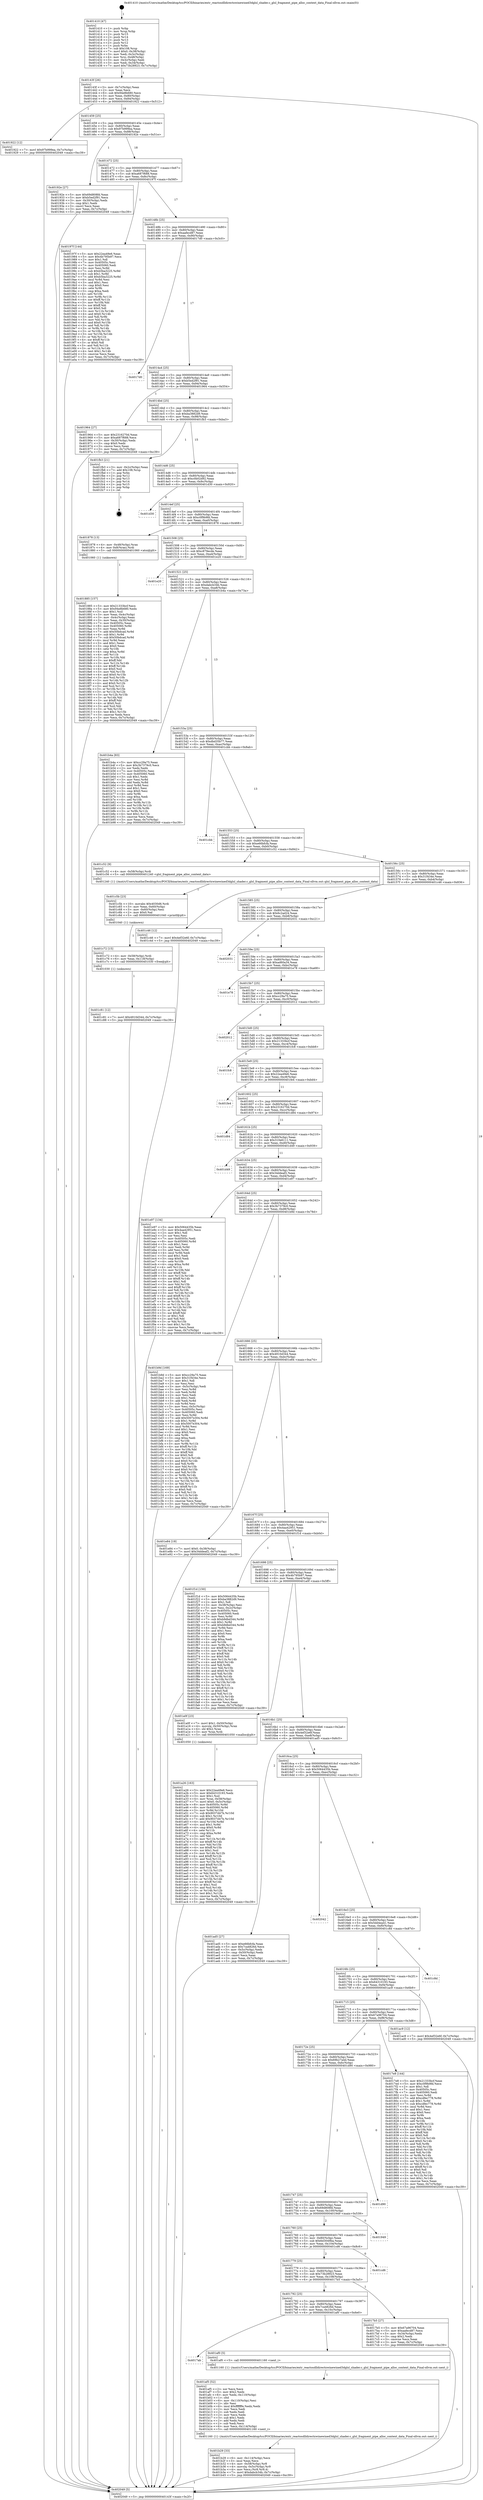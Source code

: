 digraph "0x401410" {
  label = "0x401410 (/mnt/c/Users/mathe/Desktop/tcc/POCII/binaries/extr_reactosdlldirectxwinewined3dglsl_shader.c_glsl_fragment_pipe_alloc_context_data_Final-ollvm.out::main(0))"
  labelloc = "t"
  node[shape=record]

  Entry [label="",width=0.3,height=0.3,shape=circle,fillcolor=black,style=filled]
  "0x40143f" [label="{
     0x40143f [26]\l
     | [instrs]\l
     &nbsp;&nbsp;0x40143f \<+3\>: mov -0x7c(%rbp),%eax\l
     &nbsp;&nbsp;0x401442 \<+2\>: mov %eax,%ecx\l
     &nbsp;&nbsp;0x401444 \<+6\>: sub $0x94e8b680,%ecx\l
     &nbsp;&nbsp;0x40144a \<+3\>: mov %eax,-0x80(%rbp)\l
     &nbsp;&nbsp;0x40144d \<+6\>: mov %ecx,-0x84(%rbp)\l
     &nbsp;&nbsp;0x401453 \<+6\>: je 0000000000401922 \<main+0x512\>\l
  }"]
  "0x401922" [label="{
     0x401922 [12]\l
     | [instrs]\l
     &nbsp;&nbsp;0x401922 \<+7\>: movl $0x97b999ea,-0x7c(%rbp)\l
     &nbsp;&nbsp;0x401929 \<+5\>: jmp 0000000000402049 \<main+0xc39\>\l
  }"]
  "0x401459" [label="{
     0x401459 [25]\l
     | [instrs]\l
     &nbsp;&nbsp;0x401459 \<+5\>: jmp 000000000040145e \<main+0x4e\>\l
     &nbsp;&nbsp;0x40145e \<+3\>: mov -0x80(%rbp),%eax\l
     &nbsp;&nbsp;0x401461 \<+5\>: sub $0x97b999ea,%eax\l
     &nbsp;&nbsp;0x401466 \<+6\>: mov %eax,-0x88(%rbp)\l
     &nbsp;&nbsp;0x40146c \<+6\>: je 000000000040192e \<main+0x51e\>\l
  }"]
  Exit [label="",width=0.3,height=0.3,shape=circle,fillcolor=black,style=filled,peripheries=2]
  "0x40192e" [label="{
     0x40192e [27]\l
     | [instrs]\l
     &nbsp;&nbsp;0x40192e \<+5\>: mov $0x69d808fd,%eax\l
     &nbsp;&nbsp;0x401933 \<+5\>: mov $0xb5ed2f91,%ecx\l
     &nbsp;&nbsp;0x401938 \<+3\>: mov -0x30(%rbp),%edx\l
     &nbsp;&nbsp;0x40193b \<+3\>: cmp $0x1,%edx\l
     &nbsp;&nbsp;0x40193e \<+3\>: cmovl %ecx,%eax\l
     &nbsp;&nbsp;0x401941 \<+3\>: mov %eax,-0x7c(%rbp)\l
     &nbsp;&nbsp;0x401944 \<+5\>: jmp 0000000000402049 \<main+0xc39\>\l
  }"]
  "0x401472" [label="{
     0x401472 [25]\l
     | [instrs]\l
     &nbsp;&nbsp;0x401472 \<+5\>: jmp 0000000000401477 \<main+0x67\>\l
     &nbsp;&nbsp;0x401477 \<+3\>: mov -0x80(%rbp),%eax\l
     &nbsp;&nbsp;0x40147a \<+5\>: sub $0xa687f688,%eax\l
     &nbsp;&nbsp;0x40147f \<+6\>: mov %eax,-0x8c(%rbp)\l
     &nbsp;&nbsp;0x401485 \<+6\>: je 000000000040197f \<main+0x56f\>\l
  }"]
  "0x401c81" [label="{
     0x401c81 [12]\l
     | [instrs]\l
     &nbsp;&nbsp;0x401c81 \<+7\>: movl $0x4910d344,-0x7c(%rbp)\l
     &nbsp;&nbsp;0x401c88 \<+5\>: jmp 0000000000402049 \<main+0xc39\>\l
  }"]
  "0x40197f" [label="{
     0x40197f [144]\l
     | [instrs]\l
     &nbsp;&nbsp;0x40197f \<+5\>: mov $0x22ea49e6,%eax\l
     &nbsp;&nbsp;0x401984 \<+5\>: mov $0x4b795b97,%ecx\l
     &nbsp;&nbsp;0x401989 \<+2\>: mov $0x1,%dl\l
     &nbsp;&nbsp;0x40198b \<+7\>: mov 0x40505c,%esi\l
     &nbsp;&nbsp;0x401992 \<+7\>: mov 0x405060,%edi\l
     &nbsp;&nbsp;0x401999 \<+3\>: mov %esi,%r8d\l
     &nbsp;&nbsp;0x40199c \<+7\>: sub $0xb5ba3225,%r8d\l
     &nbsp;&nbsp;0x4019a3 \<+4\>: sub $0x1,%r8d\l
     &nbsp;&nbsp;0x4019a7 \<+7\>: add $0xb5ba3225,%r8d\l
     &nbsp;&nbsp;0x4019ae \<+4\>: imul %r8d,%esi\l
     &nbsp;&nbsp;0x4019b2 \<+3\>: and $0x1,%esi\l
     &nbsp;&nbsp;0x4019b5 \<+3\>: cmp $0x0,%esi\l
     &nbsp;&nbsp;0x4019b8 \<+4\>: sete %r9b\l
     &nbsp;&nbsp;0x4019bc \<+3\>: cmp $0xa,%edi\l
     &nbsp;&nbsp;0x4019bf \<+4\>: setl %r10b\l
     &nbsp;&nbsp;0x4019c3 \<+3\>: mov %r9b,%r11b\l
     &nbsp;&nbsp;0x4019c6 \<+4\>: xor $0xff,%r11b\l
     &nbsp;&nbsp;0x4019ca \<+3\>: mov %r10b,%bl\l
     &nbsp;&nbsp;0x4019cd \<+3\>: xor $0xff,%bl\l
     &nbsp;&nbsp;0x4019d0 \<+3\>: xor $0x0,%dl\l
     &nbsp;&nbsp;0x4019d3 \<+3\>: mov %r11b,%r14b\l
     &nbsp;&nbsp;0x4019d6 \<+4\>: and $0x0,%r14b\l
     &nbsp;&nbsp;0x4019da \<+3\>: and %dl,%r9b\l
     &nbsp;&nbsp;0x4019dd \<+3\>: mov %bl,%r15b\l
     &nbsp;&nbsp;0x4019e0 \<+4\>: and $0x0,%r15b\l
     &nbsp;&nbsp;0x4019e4 \<+3\>: and %dl,%r10b\l
     &nbsp;&nbsp;0x4019e7 \<+3\>: or %r9b,%r14b\l
     &nbsp;&nbsp;0x4019ea \<+3\>: or %r10b,%r15b\l
     &nbsp;&nbsp;0x4019ed \<+3\>: xor %r15b,%r14b\l
     &nbsp;&nbsp;0x4019f0 \<+3\>: or %bl,%r11b\l
     &nbsp;&nbsp;0x4019f3 \<+4\>: xor $0xff,%r11b\l
     &nbsp;&nbsp;0x4019f7 \<+3\>: or $0x0,%dl\l
     &nbsp;&nbsp;0x4019fa \<+3\>: and %dl,%r11b\l
     &nbsp;&nbsp;0x4019fd \<+3\>: or %r11b,%r14b\l
     &nbsp;&nbsp;0x401a00 \<+4\>: test $0x1,%r14b\l
     &nbsp;&nbsp;0x401a04 \<+3\>: cmovne %ecx,%eax\l
     &nbsp;&nbsp;0x401a07 \<+3\>: mov %eax,-0x7c(%rbp)\l
     &nbsp;&nbsp;0x401a0a \<+5\>: jmp 0000000000402049 \<main+0xc39\>\l
  }"]
  "0x40148b" [label="{
     0x40148b [25]\l
     | [instrs]\l
     &nbsp;&nbsp;0x40148b \<+5\>: jmp 0000000000401490 \<main+0x80\>\l
     &nbsp;&nbsp;0x401490 \<+3\>: mov -0x80(%rbp),%eax\l
     &nbsp;&nbsp;0x401493 \<+5\>: sub $0xaafecd87,%eax\l
     &nbsp;&nbsp;0x401498 \<+6\>: mov %eax,-0x90(%rbp)\l
     &nbsp;&nbsp;0x40149e \<+6\>: je 00000000004017d0 \<main+0x3c0\>\l
  }"]
  "0x401c72" [label="{
     0x401c72 [15]\l
     | [instrs]\l
     &nbsp;&nbsp;0x401c72 \<+4\>: mov -0x58(%rbp),%rdi\l
     &nbsp;&nbsp;0x401c76 \<+6\>: mov %eax,-0x118(%rbp)\l
     &nbsp;&nbsp;0x401c7c \<+5\>: call 0000000000401030 \<free@plt\>\l
     | [calls]\l
     &nbsp;&nbsp;0x401030 \{1\} (unknown)\l
  }"]
  "0x4017d0" [label="{
     0x4017d0\l
  }", style=dashed]
  "0x4014a4" [label="{
     0x4014a4 [25]\l
     | [instrs]\l
     &nbsp;&nbsp;0x4014a4 \<+5\>: jmp 00000000004014a9 \<main+0x99\>\l
     &nbsp;&nbsp;0x4014a9 \<+3\>: mov -0x80(%rbp),%eax\l
     &nbsp;&nbsp;0x4014ac \<+5\>: sub $0xb5ed2f91,%eax\l
     &nbsp;&nbsp;0x4014b1 \<+6\>: mov %eax,-0x94(%rbp)\l
     &nbsp;&nbsp;0x4014b7 \<+6\>: je 0000000000401964 \<main+0x554\>\l
  }"]
  "0x401c5b" [label="{
     0x401c5b [23]\l
     | [instrs]\l
     &nbsp;&nbsp;0x401c5b \<+10\>: movabs $0x4030d6,%rdi\l
     &nbsp;&nbsp;0x401c65 \<+3\>: mov %eax,-0x60(%rbp)\l
     &nbsp;&nbsp;0x401c68 \<+3\>: mov -0x60(%rbp),%esi\l
     &nbsp;&nbsp;0x401c6b \<+2\>: mov $0x0,%al\l
     &nbsp;&nbsp;0x401c6d \<+5\>: call 0000000000401040 \<printf@plt\>\l
     | [calls]\l
     &nbsp;&nbsp;0x401040 \{1\} (unknown)\l
  }"]
  "0x401964" [label="{
     0x401964 [27]\l
     | [instrs]\l
     &nbsp;&nbsp;0x401964 \<+5\>: mov $0x2316270d,%eax\l
     &nbsp;&nbsp;0x401969 \<+5\>: mov $0xa687f688,%ecx\l
     &nbsp;&nbsp;0x40196e \<+3\>: mov -0x30(%rbp),%edx\l
     &nbsp;&nbsp;0x401971 \<+3\>: cmp $0x0,%edx\l
     &nbsp;&nbsp;0x401974 \<+3\>: cmove %ecx,%eax\l
     &nbsp;&nbsp;0x401977 \<+3\>: mov %eax,-0x7c(%rbp)\l
     &nbsp;&nbsp;0x40197a \<+5\>: jmp 0000000000402049 \<main+0xc39\>\l
  }"]
  "0x4014bd" [label="{
     0x4014bd [25]\l
     | [instrs]\l
     &nbsp;&nbsp;0x4014bd \<+5\>: jmp 00000000004014c2 \<main+0xb2\>\l
     &nbsp;&nbsp;0x4014c2 \<+3\>: mov -0x80(%rbp),%eax\l
     &nbsp;&nbsp;0x4014c5 \<+5\>: sub $0xba3882d9,%eax\l
     &nbsp;&nbsp;0x4014ca \<+6\>: mov %eax,-0x98(%rbp)\l
     &nbsp;&nbsp;0x4014d0 \<+6\>: je 0000000000401fb3 \<main+0xba3\>\l
  }"]
  "0x401b29" [label="{
     0x401b29 [33]\l
     | [instrs]\l
     &nbsp;&nbsp;0x401b29 \<+6\>: mov -0x114(%rbp),%ecx\l
     &nbsp;&nbsp;0x401b2f \<+3\>: imul %eax,%ecx\l
     &nbsp;&nbsp;0x401b32 \<+4\>: mov -0x58(%rbp),%r8\l
     &nbsp;&nbsp;0x401b36 \<+4\>: movslq -0x5c(%rbp),%r9\l
     &nbsp;&nbsp;0x401b3a \<+4\>: mov %ecx,(%r8,%r9,4)\l
     &nbsp;&nbsp;0x401b3e \<+7\>: movl $0xdabcb34b,-0x7c(%rbp)\l
     &nbsp;&nbsp;0x401b45 \<+5\>: jmp 0000000000402049 \<main+0xc39\>\l
  }"]
  "0x401fb3" [label="{
     0x401fb3 [21]\l
     | [instrs]\l
     &nbsp;&nbsp;0x401fb3 \<+3\>: mov -0x2c(%rbp),%eax\l
     &nbsp;&nbsp;0x401fb6 \<+7\>: add $0x108,%rsp\l
     &nbsp;&nbsp;0x401fbd \<+1\>: pop %rbx\l
     &nbsp;&nbsp;0x401fbe \<+2\>: pop %r12\l
     &nbsp;&nbsp;0x401fc0 \<+2\>: pop %r13\l
     &nbsp;&nbsp;0x401fc2 \<+2\>: pop %r14\l
     &nbsp;&nbsp;0x401fc4 \<+2\>: pop %r15\l
     &nbsp;&nbsp;0x401fc6 \<+1\>: pop %rbp\l
     &nbsp;&nbsp;0x401fc7 \<+1\>: ret\l
  }"]
  "0x4014d6" [label="{
     0x4014d6 [25]\l
     | [instrs]\l
     &nbsp;&nbsp;0x4014d6 \<+5\>: jmp 00000000004014db \<main+0xcb\>\l
     &nbsp;&nbsp;0x4014db \<+3\>: mov -0x80(%rbp),%eax\l
     &nbsp;&nbsp;0x4014de \<+5\>: sub $0xc0b02d92,%eax\l
     &nbsp;&nbsp;0x4014e3 \<+6\>: mov %eax,-0x9c(%rbp)\l
     &nbsp;&nbsp;0x4014e9 \<+6\>: je 0000000000401d30 \<main+0x920\>\l
  }"]
  "0x401af5" [label="{
     0x401af5 [52]\l
     | [instrs]\l
     &nbsp;&nbsp;0x401af5 \<+2\>: xor %ecx,%ecx\l
     &nbsp;&nbsp;0x401af7 \<+5\>: mov $0x2,%edx\l
     &nbsp;&nbsp;0x401afc \<+6\>: mov %edx,-0x110(%rbp)\l
     &nbsp;&nbsp;0x401b02 \<+1\>: cltd\l
     &nbsp;&nbsp;0x401b03 \<+6\>: mov -0x110(%rbp),%esi\l
     &nbsp;&nbsp;0x401b09 \<+2\>: idiv %esi\l
     &nbsp;&nbsp;0x401b0b \<+6\>: imul $0xfffffffe,%edx,%edx\l
     &nbsp;&nbsp;0x401b11 \<+2\>: mov %ecx,%edi\l
     &nbsp;&nbsp;0x401b13 \<+2\>: sub %edx,%edi\l
     &nbsp;&nbsp;0x401b15 \<+2\>: mov %ecx,%edx\l
     &nbsp;&nbsp;0x401b17 \<+3\>: sub $0x1,%edx\l
     &nbsp;&nbsp;0x401b1a \<+2\>: add %edx,%edi\l
     &nbsp;&nbsp;0x401b1c \<+2\>: sub %edi,%ecx\l
     &nbsp;&nbsp;0x401b1e \<+6\>: mov %ecx,-0x114(%rbp)\l
     &nbsp;&nbsp;0x401b24 \<+5\>: call 0000000000401160 \<next_i\>\l
     | [calls]\l
     &nbsp;&nbsp;0x401160 \{1\} (/mnt/c/Users/mathe/Desktop/tcc/POCII/binaries/extr_reactosdlldirectxwinewined3dglsl_shader.c_glsl_fragment_pipe_alloc_context_data_Final-ollvm.out::next_i)\l
  }"]
  "0x401d30" [label="{
     0x401d30\l
  }", style=dashed]
  "0x4014ef" [label="{
     0x4014ef [25]\l
     | [instrs]\l
     &nbsp;&nbsp;0x4014ef \<+5\>: jmp 00000000004014f4 \<main+0xe4\>\l
     &nbsp;&nbsp;0x4014f4 \<+3\>: mov -0x80(%rbp),%eax\l
     &nbsp;&nbsp;0x4014f7 \<+5\>: sub $0xc0f9b9fd,%eax\l
     &nbsp;&nbsp;0x4014fc \<+6\>: mov %eax,-0xa0(%rbp)\l
     &nbsp;&nbsp;0x401502 \<+6\>: je 0000000000401878 \<main+0x468\>\l
  }"]
  "0x4017ab" [label="{
     0x4017ab\l
  }", style=dashed]
  "0x401878" [label="{
     0x401878 [13]\l
     | [instrs]\l
     &nbsp;&nbsp;0x401878 \<+4\>: mov -0x48(%rbp),%rax\l
     &nbsp;&nbsp;0x40187c \<+4\>: mov 0x8(%rax),%rdi\l
     &nbsp;&nbsp;0x401880 \<+5\>: call 0000000000401060 \<atoi@plt\>\l
     | [calls]\l
     &nbsp;&nbsp;0x401060 \{1\} (unknown)\l
  }"]
  "0x401508" [label="{
     0x401508 [25]\l
     | [instrs]\l
     &nbsp;&nbsp;0x401508 \<+5\>: jmp 000000000040150d \<main+0xfd\>\l
     &nbsp;&nbsp;0x40150d \<+3\>: mov -0x80(%rbp),%eax\l
     &nbsp;&nbsp;0x401510 \<+5\>: sub $0xc879ecde,%eax\l
     &nbsp;&nbsp;0x401515 \<+6\>: mov %eax,-0xa4(%rbp)\l
     &nbsp;&nbsp;0x40151b \<+6\>: je 0000000000401e20 \<main+0xa10\>\l
  }"]
  "0x401af0" [label="{
     0x401af0 [5]\l
     | [instrs]\l
     &nbsp;&nbsp;0x401af0 \<+5\>: call 0000000000401160 \<next_i\>\l
     | [calls]\l
     &nbsp;&nbsp;0x401160 \{1\} (/mnt/c/Users/mathe/Desktop/tcc/POCII/binaries/extr_reactosdlldirectxwinewined3dglsl_shader.c_glsl_fragment_pipe_alloc_context_data_Final-ollvm.out::next_i)\l
  }"]
  "0x401e20" [label="{
     0x401e20\l
  }", style=dashed]
  "0x401521" [label="{
     0x401521 [25]\l
     | [instrs]\l
     &nbsp;&nbsp;0x401521 \<+5\>: jmp 0000000000401526 \<main+0x116\>\l
     &nbsp;&nbsp;0x401526 \<+3\>: mov -0x80(%rbp),%eax\l
     &nbsp;&nbsp;0x401529 \<+5\>: sub $0xdabcb34b,%eax\l
     &nbsp;&nbsp;0x40152e \<+6\>: mov %eax,-0xa8(%rbp)\l
     &nbsp;&nbsp;0x401534 \<+6\>: je 0000000000401b4a \<main+0x73a\>\l
  }"]
  "0x401a26" [label="{
     0x401a26 [163]\l
     | [instrs]\l
     &nbsp;&nbsp;0x401a26 \<+5\>: mov $0x22ea49e6,%ecx\l
     &nbsp;&nbsp;0x401a2b \<+5\>: mov $0x64310193,%edx\l
     &nbsp;&nbsp;0x401a30 \<+3\>: mov $0x1,%sil\l
     &nbsp;&nbsp;0x401a33 \<+4\>: mov %rax,-0x58(%rbp)\l
     &nbsp;&nbsp;0x401a37 \<+7\>: movl $0x0,-0x5c(%rbp)\l
     &nbsp;&nbsp;0x401a3e \<+8\>: mov 0x40505c,%r8d\l
     &nbsp;&nbsp;0x401a46 \<+8\>: mov 0x405060,%r9d\l
     &nbsp;&nbsp;0x401a4e \<+3\>: mov %r8d,%r10d\l
     &nbsp;&nbsp;0x401a51 \<+7\>: sub $0x9037d47b,%r10d\l
     &nbsp;&nbsp;0x401a58 \<+4\>: sub $0x1,%r10d\l
     &nbsp;&nbsp;0x401a5c \<+7\>: add $0x9037d47b,%r10d\l
     &nbsp;&nbsp;0x401a63 \<+4\>: imul %r10d,%r8d\l
     &nbsp;&nbsp;0x401a67 \<+4\>: and $0x1,%r8d\l
     &nbsp;&nbsp;0x401a6b \<+4\>: cmp $0x0,%r8d\l
     &nbsp;&nbsp;0x401a6f \<+4\>: sete %r11b\l
     &nbsp;&nbsp;0x401a73 \<+4\>: cmp $0xa,%r9d\l
     &nbsp;&nbsp;0x401a77 \<+3\>: setl %bl\l
     &nbsp;&nbsp;0x401a7a \<+3\>: mov %r11b,%r14b\l
     &nbsp;&nbsp;0x401a7d \<+4\>: xor $0xff,%r14b\l
     &nbsp;&nbsp;0x401a81 \<+3\>: mov %bl,%r15b\l
     &nbsp;&nbsp;0x401a84 \<+4\>: xor $0xff,%r15b\l
     &nbsp;&nbsp;0x401a88 \<+4\>: xor $0x1,%sil\l
     &nbsp;&nbsp;0x401a8c \<+3\>: mov %r14b,%r12b\l
     &nbsp;&nbsp;0x401a8f \<+4\>: and $0xff,%r12b\l
     &nbsp;&nbsp;0x401a93 \<+3\>: and %sil,%r11b\l
     &nbsp;&nbsp;0x401a96 \<+3\>: mov %r15b,%r13b\l
     &nbsp;&nbsp;0x401a99 \<+4\>: and $0xff,%r13b\l
     &nbsp;&nbsp;0x401a9d \<+3\>: and %sil,%bl\l
     &nbsp;&nbsp;0x401aa0 \<+3\>: or %r11b,%r12b\l
     &nbsp;&nbsp;0x401aa3 \<+3\>: or %bl,%r13b\l
     &nbsp;&nbsp;0x401aa6 \<+3\>: xor %r13b,%r12b\l
     &nbsp;&nbsp;0x401aa9 \<+3\>: or %r15b,%r14b\l
     &nbsp;&nbsp;0x401aac \<+4\>: xor $0xff,%r14b\l
     &nbsp;&nbsp;0x401ab0 \<+4\>: or $0x1,%sil\l
     &nbsp;&nbsp;0x401ab4 \<+3\>: and %sil,%r14b\l
     &nbsp;&nbsp;0x401ab7 \<+3\>: or %r14b,%r12b\l
     &nbsp;&nbsp;0x401aba \<+4\>: test $0x1,%r12b\l
     &nbsp;&nbsp;0x401abe \<+3\>: cmovne %edx,%ecx\l
     &nbsp;&nbsp;0x401ac1 \<+3\>: mov %ecx,-0x7c(%rbp)\l
     &nbsp;&nbsp;0x401ac4 \<+5\>: jmp 0000000000402049 \<main+0xc39\>\l
  }"]
  "0x401b4a" [label="{
     0x401b4a [83]\l
     | [instrs]\l
     &nbsp;&nbsp;0x401b4a \<+5\>: mov $0xcc29a75,%eax\l
     &nbsp;&nbsp;0x401b4f \<+5\>: mov $0x3b7379c0,%ecx\l
     &nbsp;&nbsp;0x401b54 \<+2\>: xor %edx,%edx\l
     &nbsp;&nbsp;0x401b56 \<+7\>: mov 0x40505c,%esi\l
     &nbsp;&nbsp;0x401b5d \<+7\>: mov 0x405060,%edi\l
     &nbsp;&nbsp;0x401b64 \<+3\>: sub $0x1,%edx\l
     &nbsp;&nbsp;0x401b67 \<+3\>: mov %esi,%r8d\l
     &nbsp;&nbsp;0x401b6a \<+3\>: add %edx,%r8d\l
     &nbsp;&nbsp;0x401b6d \<+4\>: imul %r8d,%esi\l
     &nbsp;&nbsp;0x401b71 \<+3\>: and $0x1,%esi\l
     &nbsp;&nbsp;0x401b74 \<+3\>: cmp $0x0,%esi\l
     &nbsp;&nbsp;0x401b77 \<+4\>: sete %r9b\l
     &nbsp;&nbsp;0x401b7b \<+3\>: cmp $0xa,%edi\l
     &nbsp;&nbsp;0x401b7e \<+4\>: setl %r10b\l
     &nbsp;&nbsp;0x401b82 \<+3\>: mov %r9b,%r11b\l
     &nbsp;&nbsp;0x401b85 \<+3\>: and %r10b,%r11b\l
     &nbsp;&nbsp;0x401b88 \<+3\>: xor %r10b,%r9b\l
     &nbsp;&nbsp;0x401b8b \<+3\>: or %r9b,%r11b\l
     &nbsp;&nbsp;0x401b8e \<+4\>: test $0x1,%r11b\l
     &nbsp;&nbsp;0x401b92 \<+3\>: cmovne %ecx,%eax\l
     &nbsp;&nbsp;0x401b95 \<+3\>: mov %eax,-0x7c(%rbp)\l
     &nbsp;&nbsp;0x401b98 \<+5\>: jmp 0000000000402049 \<main+0xc39\>\l
  }"]
  "0x40153a" [label="{
     0x40153a [25]\l
     | [instrs]\l
     &nbsp;&nbsp;0x40153a \<+5\>: jmp 000000000040153f \<main+0x12f\>\l
     &nbsp;&nbsp;0x40153f \<+3\>: mov -0x80(%rbp),%eax\l
     &nbsp;&nbsp;0x401542 \<+5\>: sub $0xdbd35b77,%eax\l
     &nbsp;&nbsp;0x401547 \<+6\>: mov %eax,-0xac(%rbp)\l
     &nbsp;&nbsp;0x40154d \<+6\>: je 0000000000401cbb \<main+0x8ab\>\l
  }"]
  "0x401885" [label="{
     0x401885 [157]\l
     | [instrs]\l
     &nbsp;&nbsp;0x401885 \<+5\>: mov $0x21333bcf,%ecx\l
     &nbsp;&nbsp;0x40188a \<+5\>: mov $0x94e8b680,%edx\l
     &nbsp;&nbsp;0x40188f \<+3\>: mov $0x1,%sil\l
     &nbsp;&nbsp;0x401892 \<+3\>: mov %eax,-0x4c(%rbp)\l
     &nbsp;&nbsp;0x401895 \<+3\>: mov -0x4c(%rbp),%eax\l
     &nbsp;&nbsp;0x401898 \<+3\>: mov %eax,-0x30(%rbp)\l
     &nbsp;&nbsp;0x40189b \<+7\>: mov 0x40505c,%eax\l
     &nbsp;&nbsp;0x4018a2 \<+8\>: mov 0x405060,%r8d\l
     &nbsp;&nbsp;0x4018aa \<+3\>: mov %eax,%r9d\l
     &nbsp;&nbsp;0x4018ad \<+7\>: add $0x50bdcad,%r9d\l
     &nbsp;&nbsp;0x4018b4 \<+4\>: sub $0x1,%r9d\l
     &nbsp;&nbsp;0x4018b8 \<+7\>: sub $0x50bdcad,%r9d\l
     &nbsp;&nbsp;0x4018bf \<+4\>: imul %r9d,%eax\l
     &nbsp;&nbsp;0x4018c3 \<+3\>: and $0x1,%eax\l
     &nbsp;&nbsp;0x4018c6 \<+3\>: cmp $0x0,%eax\l
     &nbsp;&nbsp;0x4018c9 \<+4\>: sete %r10b\l
     &nbsp;&nbsp;0x4018cd \<+4\>: cmp $0xa,%r8d\l
     &nbsp;&nbsp;0x4018d1 \<+4\>: setl %r11b\l
     &nbsp;&nbsp;0x4018d5 \<+3\>: mov %r10b,%bl\l
     &nbsp;&nbsp;0x4018d8 \<+3\>: xor $0xff,%bl\l
     &nbsp;&nbsp;0x4018db \<+3\>: mov %r11b,%r14b\l
     &nbsp;&nbsp;0x4018de \<+4\>: xor $0xff,%r14b\l
     &nbsp;&nbsp;0x4018e2 \<+4\>: xor $0x0,%sil\l
     &nbsp;&nbsp;0x4018e6 \<+3\>: mov %bl,%r15b\l
     &nbsp;&nbsp;0x4018e9 \<+4\>: and $0x0,%r15b\l
     &nbsp;&nbsp;0x4018ed \<+3\>: and %sil,%r10b\l
     &nbsp;&nbsp;0x4018f0 \<+3\>: mov %r14b,%r12b\l
     &nbsp;&nbsp;0x4018f3 \<+4\>: and $0x0,%r12b\l
     &nbsp;&nbsp;0x4018f7 \<+3\>: and %sil,%r11b\l
     &nbsp;&nbsp;0x4018fa \<+3\>: or %r10b,%r15b\l
     &nbsp;&nbsp;0x4018fd \<+3\>: or %r11b,%r12b\l
     &nbsp;&nbsp;0x401900 \<+3\>: xor %r12b,%r15b\l
     &nbsp;&nbsp;0x401903 \<+3\>: or %r14b,%bl\l
     &nbsp;&nbsp;0x401906 \<+3\>: xor $0xff,%bl\l
     &nbsp;&nbsp;0x401909 \<+4\>: or $0x0,%sil\l
     &nbsp;&nbsp;0x40190d \<+3\>: and %sil,%bl\l
     &nbsp;&nbsp;0x401910 \<+3\>: or %bl,%r15b\l
     &nbsp;&nbsp;0x401913 \<+4\>: test $0x1,%r15b\l
     &nbsp;&nbsp;0x401917 \<+3\>: cmovne %edx,%ecx\l
     &nbsp;&nbsp;0x40191a \<+3\>: mov %ecx,-0x7c(%rbp)\l
     &nbsp;&nbsp;0x40191d \<+5\>: jmp 0000000000402049 \<main+0xc39\>\l
  }"]
  "0x401cbb" [label="{
     0x401cbb\l
  }", style=dashed]
  "0x401553" [label="{
     0x401553 [25]\l
     | [instrs]\l
     &nbsp;&nbsp;0x401553 \<+5\>: jmp 0000000000401558 \<main+0x148\>\l
     &nbsp;&nbsp;0x401558 \<+3\>: mov -0x80(%rbp),%eax\l
     &nbsp;&nbsp;0x40155b \<+5\>: sub $0xe66bfcfa,%eax\l
     &nbsp;&nbsp;0x401560 \<+6\>: mov %eax,-0xb0(%rbp)\l
     &nbsp;&nbsp;0x401566 \<+6\>: je 0000000000401c52 \<main+0x842\>\l
  }"]
  "0x401410" [label="{
     0x401410 [47]\l
     | [instrs]\l
     &nbsp;&nbsp;0x401410 \<+1\>: push %rbp\l
     &nbsp;&nbsp;0x401411 \<+3\>: mov %rsp,%rbp\l
     &nbsp;&nbsp;0x401414 \<+2\>: push %r15\l
     &nbsp;&nbsp;0x401416 \<+2\>: push %r14\l
     &nbsp;&nbsp;0x401418 \<+2\>: push %r13\l
     &nbsp;&nbsp;0x40141a \<+2\>: push %r12\l
     &nbsp;&nbsp;0x40141c \<+1\>: push %rbx\l
     &nbsp;&nbsp;0x40141d \<+7\>: sub $0x108,%rsp\l
     &nbsp;&nbsp;0x401424 \<+7\>: movl $0x0,-0x38(%rbp)\l
     &nbsp;&nbsp;0x40142b \<+3\>: mov %edi,-0x3c(%rbp)\l
     &nbsp;&nbsp;0x40142e \<+4\>: mov %rsi,-0x48(%rbp)\l
     &nbsp;&nbsp;0x401432 \<+3\>: mov -0x3c(%rbp),%edi\l
     &nbsp;&nbsp;0x401435 \<+3\>: mov %edi,-0x34(%rbp)\l
     &nbsp;&nbsp;0x401438 \<+7\>: movl $0x73b28923,-0x7c(%rbp)\l
  }"]
  "0x401c52" [label="{
     0x401c52 [9]\l
     | [instrs]\l
     &nbsp;&nbsp;0x401c52 \<+4\>: mov -0x58(%rbp),%rdi\l
     &nbsp;&nbsp;0x401c56 \<+5\>: call 0000000000401240 \<glsl_fragment_pipe_alloc_context_data\>\l
     | [calls]\l
     &nbsp;&nbsp;0x401240 \{1\} (/mnt/c/Users/mathe/Desktop/tcc/POCII/binaries/extr_reactosdlldirectxwinewined3dglsl_shader.c_glsl_fragment_pipe_alloc_context_data_Final-ollvm.out::glsl_fragment_pipe_alloc_context_data)\l
  }"]
  "0x40156c" [label="{
     0x40156c [25]\l
     | [instrs]\l
     &nbsp;&nbsp;0x40156c \<+5\>: jmp 0000000000401571 \<main+0x161\>\l
     &nbsp;&nbsp;0x401571 \<+3\>: mov -0x80(%rbp),%eax\l
     &nbsp;&nbsp;0x401574 \<+5\>: sub $0x31f434e,%eax\l
     &nbsp;&nbsp;0x401579 \<+6\>: mov %eax,-0xb4(%rbp)\l
     &nbsp;&nbsp;0x40157f \<+6\>: je 0000000000401c46 \<main+0x836\>\l
  }"]
  "0x402049" [label="{
     0x402049 [5]\l
     | [instrs]\l
     &nbsp;&nbsp;0x402049 \<+5\>: jmp 000000000040143f \<main+0x2f\>\l
  }"]
  "0x401c46" [label="{
     0x401c46 [12]\l
     | [instrs]\l
     &nbsp;&nbsp;0x401c46 \<+7\>: movl $0x4ef32e6f,-0x7c(%rbp)\l
     &nbsp;&nbsp;0x401c4d \<+5\>: jmp 0000000000402049 \<main+0xc39\>\l
  }"]
  "0x401585" [label="{
     0x401585 [25]\l
     | [instrs]\l
     &nbsp;&nbsp;0x401585 \<+5\>: jmp 000000000040158a \<main+0x17a\>\l
     &nbsp;&nbsp;0x40158a \<+3\>: mov -0x80(%rbp),%eax\l
     &nbsp;&nbsp;0x40158d \<+5\>: sub $0x6c2ad24,%eax\l
     &nbsp;&nbsp;0x401592 \<+6\>: mov %eax,-0xb8(%rbp)\l
     &nbsp;&nbsp;0x401598 \<+6\>: je 0000000000402031 \<main+0xc21\>\l
  }"]
  "0x401792" [label="{
     0x401792 [25]\l
     | [instrs]\l
     &nbsp;&nbsp;0x401792 \<+5\>: jmp 0000000000401797 \<main+0x387\>\l
     &nbsp;&nbsp;0x401797 \<+3\>: mov -0x80(%rbp),%eax\l
     &nbsp;&nbsp;0x40179a \<+5\>: sub $0x7ca4826d,%eax\l
     &nbsp;&nbsp;0x40179f \<+6\>: mov %eax,-0x10c(%rbp)\l
     &nbsp;&nbsp;0x4017a5 \<+6\>: je 0000000000401af0 \<main+0x6e0\>\l
  }"]
  "0x402031" [label="{
     0x402031\l
  }", style=dashed]
  "0x40159e" [label="{
     0x40159e [25]\l
     | [instrs]\l
     &nbsp;&nbsp;0x40159e \<+5\>: jmp 00000000004015a3 \<main+0x193\>\l
     &nbsp;&nbsp;0x4015a3 \<+3\>: mov -0x80(%rbp),%eax\l
     &nbsp;&nbsp;0x4015a6 \<+5\>: sub $0xad60a34,%eax\l
     &nbsp;&nbsp;0x4015ab \<+6\>: mov %eax,-0xbc(%rbp)\l
     &nbsp;&nbsp;0x4015b1 \<+6\>: je 0000000000401e78 \<main+0xa68\>\l
  }"]
  "0x4017b5" [label="{
     0x4017b5 [27]\l
     | [instrs]\l
     &nbsp;&nbsp;0x4017b5 \<+5\>: mov $0x67a96704,%eax\l
     &nbsp;&nbsp;0x4017ba \<+5\>: mov $0xaafecd87,%ecx\l
     &nbsp;&nbsp;0x4017bf \<+3\>: mov -0x34(%rbp),%edx\l
     &nbsp;&nbsp;0x4017c2 \<+3\>: cmp $0x2,%edx\l
     &nbsp;&nbsp;0x4017c5 \<+3\>: cmovne %ecx,%eax\l
     &nbsp;&nbsp;0x4017c8 \<+3\>: mov %eax,-0x7c(%rbp)\l
     &nbsp;&nbsp;0x4017cb \<+5\>: jmp 0000000000402049 \<main+0xc39\>\l
  }"]
  "0x401e78" [label="{
     0x401e78\l
  }", style=dashed]
  "0x4015b7" [label="{
     0x4015b7 [25]\l
     | [instrs]\l
     &nbsp;&nbsp;0x4015b7 \<+5\>: jmp 00000000004015bc \<main+0x1ac\>\l
     &nbsp;&nbsp;0x4015bc \<+3\>: mov -0x80(%rbp),%eax\l
     &nbsp;&nbsp;0x4015bf \<+5\>: sub $0xcc29a75,%eax\l
     &nbsp;&nbsp;0x4015c4 \<+6\>: mov %eax,-0xc0(%rbp)\l
     &nbsp;&nbsp;0x4015ca \<+6\>: je 0000000000402012 \<main+0xc02\>\l
  }"]
  "0x401779" [label="{
     0x401779 [25]\l
     | [instrs]\l
     &nbsp;&nbsp;0x401779 \<+5\>: jmp 000000000040177e \<main+0x36e\>\l
     &nbsp;&nbsp;0x40177e \<+3\>: mov -0x80(%rbp),%eax\l
     &nbsp;&nbsp;0x401781 \<+5\>: sub $0x73b28923,%eax\l
     &nbsp;&nbsp;0x401786 \<+6\>: mov %eax,-0x108(%rbp)\l
     &nbsp;&nbsp;0x40178c \<+6\>: je 00000000004017b5 \<main+0x3a5\>\l
  }"]
  "0x402012" [label="{
     0x402012\l
  }", style=dashed]
  "0x4015d0" [label="{
     0x4015d0 [25]\l
     | [instrs]\l
     &nbsp;&nbsp;0x4015d0 \<+5\>: jmp 00000000004015d5 \<main+0x1c5\>\l
     &nbsp;&nbsp;0x4015d5 \<+3\>: mov -0x80(%rbp),%eax\l
     &nbsp;&nbsp;0x4015d8 \<+5\>: sub $0x21333bcf,%eax\l
     &nbsp;&nbsp;0x4015dd \<+6\>: mov %eax,-0xc4(%rbp)\l
     &nbsp;&nbsp;0x4015e3 \<+6\>: je 0000000000401fc8 \<main+0xbb8\>\l
  }"]
  "0x401cd6" [label="{
     0x401cd6\l
  }", style=dashed]
  "0x401fc8" [label="{
     0x401fc8\l
  }", style=dashed]
  "0x4015e9" [label="{
     0x4015e9 [25]\l
     | [instrs]\l
     &nbsp;&nbsp;0x4015e9 \<+5\>: jmp 00000000004015ee \<main+0x1de\>\l
     &nbsp;&nbsp;0x4015ee \<+3\>: mov -0x80(%rbp),%eax\l
     &nbsp;&nbsp;0x4015f1 \<+5\>: sub $0x22ea49e6,%eax\l
     &nbsp;&nbsp;0x4015f6 \<+6\>: mov %eax,-0xc8(%rbp)\l
     &nbsp;&nbsp;0x4015fc \<+6\>: je 0000000000401fe4 \<main+0xbd4\>\l
  }"]
  "0x401760" [label="{
     0x401760 [25]\l
     | [instrs]\l
     &nbsp;&nbsp;0x401760 \<+5\>: jmp 0000000000401765 \<main+0x355\>\l
     &nbsp;&nbsp;0x401765 \<+3\>: mov -0x80(%rbp),%eax\l
     &nbsp;&nbsp;0x401768 \<+5\>: sub $0x6d3049ba,%eax\l
     &nbsp;&nbsp;0x40176d \<+6\>: mov %eax,-0x104(%rbp)\l
     &nbsp;&nbsp;0x401773 \<+6\>: je 0000000000401cd6 \<main+0x8c6\>\l
  }"]
  "0x401fe4" [label="{
     0x401fe4\l
  }", style=dashed]
  "0x401602" [label="{
     0x401602 [25]\l
     | [instrs]\l
     &nbsp;&nbsp;0x401602 \<+5\>: jmp 0000000000401607 \<main+0x1f7\>\l
     &nbsp;&nbsp;0x401607 \<+3\>: mov -0x80(%rbp),%eax\l
     &nbsp;&nbsp;0x40160a \<+5\>: sub $0x2316270d,%eax\l
     &nbsp;&nbsp;0x40160f \<+6\>: mov %eax,-0xcc(%rbp)\l
     &nbsp;&nbsp;0x401615 \<+6\>: je 0000000000401d84 \<main+0x974\>\l
  }"]
  "0x401949" [label="{
     0x401949\l
  }", style=dashed]
  "0x401d84" [label="{
     0x401d84\l
  }", style=dashed]
  "0x40161b" [label="{
     0x40161b [25]\l
     | [instrs]\l
     &nbsp;&nbsp;0x40161b \<+5\>: jmp 0000000000401620 \<main+0x210\>\l
     &nbsp;&nbsp;0x401620 \<+3\>: mov -0x80(%rbp),%eax\l
     &nbsp;&nbsp;0x401623 \<+5\>: sub $0x310e6111,%eax\l
     &nbsp;&nbsp;0x401628 \<+6\>: mov %eax,-0xd0(%rbp)\l
     &nbsp;&nbsp;0x40162e \<+6\>: je 0000000000401d49 \<main+0x939\>\l
  }"]
  "0x401747" [label="{
     0x401747 [25]\l
     | [instrs]\l
     &nbsp;&nbsp;0x401747 \<+5\>: jmp 000000000040174c \<main+0x33c\>\l
     &nbsp;&nbsp;0x40174c \<+3\>: mov -0x80(%rbp),%eax\l
     &nbsp;&nbsp;0x40174f \<+5\>: sub $0x69d808fd,%eax\l
     &nbsp;&nbsp;0x401754 \<+6\>: mov %eax,-0x100(%rbp)\l
     &nbsp;&nbsp;0x40175a \<+6\>: je 0000000000401949 \<main+0x539\>\l
  }"]
  "0x401d49" [label="{
     0x401d49\l
  }", style=dashed]
  "0x401634" [label="{
     0x401634 [25]\l
     | [instrs]\l
     &nbsp;&nbsp;0x401634 \<+5\>: jmp 0000000000401639 \<main+0x229\>\l
     &nbsp;&nbsp;0x401639 \<+3\>: mov -0x80(%rbp),%eax\l
     &nbsp;&nbsp;0x40163c \<+5\>: sub $0x34ddeaf2,%eax\l
     &nbsp;&nbsp;0x401641 \<+6\>: mov %eax,-0xd4(%rbp)\l
     &nbsp;&nbsp;0x401647 \<+6\>: je 0000000000401e97 \<main+0xa87\>\l
  }"]
  "0x401d90" [label="{
     0x401d90\l
  }", style=dashed]
  "0x401e97" [label="{
     0x401e97 [134]\l
     | [instrs]\l
     &nbsp;&nbsp;0x401e97 \<+5\>: mov $0x5064435b,%eax\l
     &nbsp;&nbsp;0x401e9c \<+5\>: mov $0x4aa42951,%ecx\l
     &nbsp;&nbsp;0x401ea1 \<+2\>: mov $0x1,%dl\l
     &nbsp;&nbsp;0x401ea3 \<+2\>: xor %esi,%esi\l
     &nbsp;&nbsp;0x401ea5 \<+7\>: mov 0x40505c,%edi\l
     &nbsp;&nbsp;0x401eac \<+8\>: mov 0x405060,%r8d\l
     &nbsp;&nbsp;0x401eb4 \<+3\>: sub $0x1,%esi\l
     &nbsp;&nbsp;0x401eb7 \<+3\>: mov %edi,%r9d\l
     &nbsp;&nbsp;0x401eba \<+3\>: add %esi,%r9d\l
     &nbsp;&nbsp;0x401ebd \<+4\>: imul %r9d,%edi\l
     &nbsp;&nbsp;0x401ec1 \<+3\>: and $0x1,%edi\l
     &nbsp;&nbsp;0x401ec4 \<+3\>: cmp $0x0,%edi\l
     &nbsp;&nbsp;0x401ec7 \<+4\>: sete %r10b\l
     &nbsp;&nbsp;0x401ecb \<+4\>: cmp $0xa,%r8d\l
     &nbsp;&nbsp;0x401ecf \<+4\>: setl %r11b\l
     &nbsp;&nbsp;0x401ed3 \<+3\>: mov %r10b,%bl\l
     &nbsp;&nbsp;0x401ed6 \<+3\>: xor $0xff,%bl\l
     &nbsp;&nbsp;0x401ed9 \<+3\>: mov %r11b,%r14b\l
     &nbsp;&nbsp;0x401edc \<+4\>: xor $0xff,%r14b\l
     &nbsp;&nbsp;0x401ee0 \<+3\>: xor $0x1,%dl\l
     &nbsp;&nbsp;0x401ee3 \<+3\>: mov %bl,%r15b\l
     &nbsp;&nbsp;0x401ee6 \<+4\>: and $0xff,%r15b\l
     &nbsp;&nbsp;0x401eea \<+3\>: and %dl,%r10b\l
     &nbsp;&nbsp;0x401eed \<+3\>: mov %r14b,%r12b\l
     &nbsp;&nbsp;0x401ef0 \<+4\>: and $0xff,%r12b\l
     &nbsp;&nbsp;0x401ef4 \<+3\>: and %dl,%r11b\l
     &nbsp;&nbsp;0x401ef7 \<+3\>: or %r10b,%r15b\l
     &nbsp;&nbsp;0x401efa \<+3\>: or %r11b,%r12b\l
     &nbsp;&nbsp;0x401efd \<+3\>: xor %r12b,%r15b\l
     &nbsp;&nbsp;0x401f00 \<+3\>: or %r14b,%bl\l
     &nbsp;&nbsp;0x401f03 \<+3\>: xor $0xff,%bl\l
     &nbsp;&nbsp;0x401f06 \<+3\>: or $0x1,%dl\l
     &nbsp;&nbsp;0x401f09 \<+2\>: and %dl,%bl\l
     &nbsp;&nbsp;0x401f0b \<+3\>: or %bl,%r15b\l
     &nbsp;&nbsp;0x401f0e \<+4\>: test $0x1,%r15b\l
     &nbsp;&nbsp;0x401f12 \<+3\>: cmovne %ecx,%eax\l
     &nbsp;&nbsp;0x401f15 \<+3\>: mov %eax,-0x7c(%rbp)\l
     &nbsp;&nbsp;0x401f18 \<+5\>: jmp 0000000000402049 \<main+0xc39\>\l
  }"]
  "0x40164d" [label="{
     0x40164d [25]\l
     | [instrs]\l
     &nbsp;&nbsp;0x40164d \<+5\>: jmp 0000000000401652 \<main+0x242\>\l
     &nbsp;&nbsp;0x401652 \<+3\>: mov -0x80(%rbp),%eax\l
     &nbsp;&nbsp;0x401655 \<+5\>: sub $0x3b7379c0,%eax\l
     &nbsp;&nbsp;0x40165a \<+6\>: mov %eax,-0xd8(%rbp)\l
     &nbsp;&nbsp;0x401660 \<+6\>: je 0000000000401b9d \<main+0x78d\>\l
  }"]
  "0x40172e" [label="{
     0x40172e [25]\l
     | [instrs]\l
     &nbsp;&nbsp;0x40172e \<+5\>: jmp 0000000000401733 \<main+0x323\>\l
     &nbsp;&nbsp;0x401733 \<+3\>: mov -0x80(%rbp),%eax\l
     &nbsp;&nbsp;0x401736 \<+5\>: sub $0x69b27a4d,%eax\l
     &nbsp;&nbsp;0x40173b \<+6\>: mov %eax,-0xfc(%rbp)\l
     &nbsp;&nbsp;0x401741 \<+6\>: je 0000000000401d90 \<main+0x980\>\l
  }"]
  "0x401b9d" [label="{
     0x401b9d [169]\l
     | [instrs]\l
     &nbsp;&nbsp;0x401b9d \<+5\>: mov $0xcc29a75,%eax\l
     &nbsp;&nbsp;0x401ba2 \<+5\>: mov $0x31f434e,%ecx\l
     &nbsp;&nbsp;0x401ba7 \<+2\>: mov $0x1,%dl\l
     &nbsp;&nbsp;0x401ba9 \<+2\>: xor %esi,%esi\l
     &nbsp;&nbsp;0x401bab \<+3\>: mov -0x5c(%rbp),%edi\l
     &nbsp;&nbsp;0x401bae \<+3\>: mov %esi,%r8d\l
     &nbsp;&nbsp;0x401bb1 \<+3\>: sub %edi,%r8d\l
     &nbsp;&nbsp;0x401bb4 \<+2\>: mov %esi,%edi\l
     &nbsp;&nbsp;0x401bb6 \<+3\>: sub $0x1,%edi\l
     &nbsp;&nbsp;0x401bb9 \<+3\>: add %edi,%r8d\l
     &nbsp;&nbsp;0x401bbc \<+3\>: sub %r8d,%esi\l
     &nbsp;&nbsp;0x401bbf \<+3\>: mov %esi,-0x5c(%rbp)\l
     &nbsp;&nbsp;0x401bc2 \<+7\>: mov 0x40505c,%esi\l
     &nbsp;&nbsp;0x401bc9 \<+7\>: mov 0x405060,%edi\l
     &nbsp;&nbsp;0x401bd0 \<+3\>: mov %esi,%r8d\l
     &nbsp;&nbsp;0x401bd3 \<+7\>: add $0x5007e304,%r8d\l
     &nbsp;&nbsp;0x401bda \<+4\>: sub $0x1,%r8d\l
     &nbsp;&nbsp;0x401bde \<+7\>: sub $0x5007e304,%r8d\l
     &nbsp;&nbsp;0x401be5 \<+4\>: imul %r8d,%esi\l
     &nbsp;&nbsp;0x401be9 \<+3\>: and $0x1,%esi\l
     &nbsp;&nbsp;0x401bec \<+3\>: cmp $0x0,%esi\l
     &nbsp;&nbsp;0x401bef \<+4\>: sete %r9b\l
     &nbsp;&nbsp;0x401bf3 \<+3\>: cmp $0xa,%edi\l
     &nbsp;&nbsp;0x401bf6 \<+4\>: setl %r10b\l
     &nbsp;&nbsp;0x401bfa \<+3\>: mov %r9b,%r11b\l
     &nbsp;&nbsp;0x401bfd \<+4\>: xor $0xff,%r11b\l
     &nbsp;&nbsp;0x401c01 \<+3\>: mov %r10b,%bl\l
     &nbsp;&nbsp;0x401c04 \<+3\>: xor $0xff,%bl\l
     &nbsp;&nbsp;0x401c07 \<+3\>: xor $0x0,%dl\l
     &nbsp;&nbsp;0x401c0a \<+3\>: mov %r11b,%r14b\l
     &nbsp;&nbsp;0x401c0d \<+4\>: and $0x0,%r14b\l
     &nbsp;&nbsp;0x401c11 \<+3\>: and %dl,%r9b\l
     &nbsp;&nbsp;0x401c14 \<+3\>: mov %bl,%r15b\l
     &nbsp;&nbsp;0x401c17 \<+4\>: and $0x0,%r15b\l
     &nbsp;&nbsp;0x401c1b \<+3\>: and %dl,%r10b\l
     &nbsp;&nbsp;0x401c1e \<+3\>: or %r9b,%r14b\l
     &nbsp;&nbsp;0x401c21 \<+3\>: or %r10b,%r15b\l
     &nbsp;&nbsp;0x401c24 \<+3\>: xor %r15b,%r14b\l
     &nbsp;&nbsp;0x401c27 \<+3\>: or %bl,%r11b\l
     &nbsp;&nbsp;0x401c2a \<+4\>: xor $0xff,%r11b\l
     &nbsp;&nbsp;0x401c2e \<+3\>: or $0x0,%dl\l
     &nbsp;&nbsp;0x401c31 \<+3\>: and %dl,%r11b\l
     &nbsp;&nbsp;0x401c34 \<+3\>: or %r11b,%r14b\l
     &nbsp;&nbsp;0x401c37 \<+4\>: test $0x1,%r14b\l
     &nbsp;&nbsp;0x401c3b \<+3\>: cmovne %ecx,%eax\l
     &nbsp;&nbsp;0x401c3e \<+3\>: mov %eax,-0x7c(%rbp)\l
     &nbsp;&nbsp;0x401c41 \<+5\>: jmp 0000000000402049 \<main+0xc39\>\l
  }"]
  "0x401666" [label="{
     0x401666 [25]\l
     | [instrs]\l
     &nbsp;&nbsp;0x401666 \<+5\>: jmp 000000000040166b \<main+0x25b\>\l
     &nbsp;&nbsp;0x40166b \<+3\>: mov -0x80(%rbp),%eax\l
     &nbsp;&nbsp;0x40166e \<+5\>: sub $0x4910d344,%eax\l
     &nbsp;&nbsp;0x401673 \<+6\>: mov %eax,-0xdc(%rbp)\l
     &nbsp;&nbsp;0x401679 \<+6\>: je 0000000000401e84 \<main+0xa74\>\l
  }"]
  "0x4017e8" [label="{
     0x4017e8 [144]\l
     | [instrs]\l
     &nbsp;&nbsp;0x4017e8 \<+5\>: mov $0x21333bcf,%eax\l
     &nbsp;&nbsp;0x4017ed \<+5\>: mov $0xc0f9b9fd,%ecx\l
     &nbsp;&nbsp;0x4017f2 \<+2\>: mov $0x1,%dl\l
     &nbsp;&nbsp;0x4017f4 \<+7\>: mov 0x40505c,%esi\l
     &nbsp;&nbsp;0x4017fb \<+7\>: mov 0x405060,%edi\l
     &nbsp;&nbsp;0x401802 \<+3\>: mov %esi,%r8d\l
     &nbsp;&nbsp;0x401805 \<+7\>: add $0xcdfec778,%r8d\l
     &nbsp;&nbsp;0x40180c \<+4\>: sub $0x1,%r8d\l
     &nbsp;&nbsp;0x401810 \<+7\>: sub $0xcdfec778,%r8d\l
     &nbsp;&nbsp;0x401817 \<+4\>: imul %r8d,%esi\l
     &nbsp;&nbsp;0x40181b \<+3\>: and $0x1,%esi\l
     &nbsp;&nbsp;0x40181e \<+3\>: cmp $0x0,%esi\l
     &nbsp;&nbsp;0x401821 \<+4\>: sete %r9b\l
     &nbsp;&nbsp;0x401825 \<+3\>: cmp $0xa,%edi\l
     &nbsp;&nbsp;0x401828 \<+4\>: setl %r10b\l
     &nbsp;&nbsp;0x40182c \<+3\>: mov %r9b,%r11b\l
     &nbsp;&nbsp;0x40182f \<+4\>: xor $0xff,%r11b\l
     &nbsp;&nbsp;0x401833 \<+3\>: mov %r10b,%bl\l
     &nbsp;&nbsp;0x401836 \<+3\>: xor $0xff,%bl\l
     &nbsp;&nbsp;0x401839 \<+3\>: xor $0x0,%dl\l
     &nbsp;&nbsp;0x40183c \<+3\>: mov %r11b,%r14b\l
     &nbsp;&nbsp;0x40183f \<+4\>: and $0x0,%r14b\l
     &nbsp;&nbsp;0x401843 \<+3\>: and %dl,%r9b\l
     &nbsp;&nbsp;0x401846 \<+3\>: mov %bl,%r15b\l
     &nbsp;&nbsp;0x401849 \<+4\>: and $0x0,%r15b\l
     &nbsp;&nbsp;0x40184d \<+3\>: and %dl,%r10b\l
     &nbsp;&nbsp;0x401850 \<+3\>: or %r9b,%r14b\l
     &nbsp;&nbsp;0x401853 \<+3\>: or %r10b,%r15b\l
     &nbsp;&nbsp;0x401856 \<+3\>: xor %r15b,%r14b\l
     &nbsp;&nbsp;0x401859 \<+3\>: or %bl,%r11b\l
     &nbsp;&nbsp;0x40185c \<+4\>: xor $0xff,%r11b\l
     &nbsp;&nbsp;0x401860 \<+3\>: or $0x0,%dl\l
     &nbsp;&nbsp;0x401863 \<+3\>: and %dl,%r11b\l
     &nbsp;&nbsp;0x401866 \<+3\>: or %r11b,%r14b\l
     &nbsp;&nbsp;0x401869 \<+4\>: test $0x1,%r14b\l
     &nbsp;&nbsp;0x40186d \<+3\>: cmovne %ecx,%eax\l
     &nbsp;&nbsp;0x401870 \<+3\>: mov %eax,-0x7c(%rbp)\l
     &nbsp;&nbsp;0x401873 \<+5\>: jmp 0000000000402049 \<main+0xc39\>\l
  }"]
  "0x401e84" [label="{
     0x401e84 [19]\l
     | [instrs]\l
     &nbsp;&nbsp;0x401e84 \<+7\>: movl $0x0,-0x38(%rbp)\l
     &nbsp;&nbsp;0x401e8b \<+7\>: movl $0x34ddeaf2,-0x7c(%rbp)\l
     &nbsp;&nbsp;0x401e92 \<+5\>: jmp 0000000000402049 \<main+0xc39\>\l
  }"]
  "0x40167f" [label="{
     0x40167f [25]\l
     | [instrs]\l
     &nbsp;&nbsp;0x40167f \<+5\>: jmp 0000000000401684 \<main+0x274\>\l
     &nbsp;&nbsp;0x401684 \<+3\>: mov -0x80(%rbp),%eax\l
     &nbsp;&nbsp;0x401687 \<+5\>: sub $0x4aa42951,%eax\l
     &nbsp;&nbsp;0x40168c \<+6\>: mov %eax,-0xe0(%rbp)\l
     &nbsp;&nbsp;0x401692 \<+6\>: je 0000000000401f1d \<main+0xb0d\>\l
  }"]
  "0x401715" [label="{
     0x401715 [25]\l
     | [instrs]\l
     &nbsp;&nbsp;0x401715 \<+5\>: jmp 000000000040171a \<main+0x30a\>\l
     &nbsp;&nbsp;0x40171a \<+3\>: mov -0x80(%rbp),%eax\l
     &nbsp;&nbsp;0x40171d \<+5\>: sub $0x67a96704,%eax\l
     &nbsp;&nbsp;0x401722 \<+6\>: mov %eax,-0xf8(%rbp)\l
     &nbsp;&nbsp;0x401728 \<+6\>: je 00000000004017e8 \<main+0x3d8\>\l
  }"]
  "0x401f1d" [label="{
     0x401f1d [150]\l
     | [instrs]\l
     &nbsp;&nbsp;0x401f1d \<+5\>: mov $0x5064435b,%eax\l
     &nbsp;&nbsp;0x401f22 \<+5\>: mov $0xba3882d9,%ecx\l
     &nbsp;&nbsp;0x401f27 \<+2\>: mov $0x1,%dl\l
     &nbsp;&nbsp;0x401f29 \<+3\>: mov -0x38(%rbp),%esi\l
     &nbsp;&nbsp;0x401f2c \<+3\>: mov %esi,-0x2c(%rbp)\l
     &nbsp;&nbsp;0x401f2f \<+7\>: mov 0x40505c,%esi\l
     &nbsp;&nbsp;0x401f36 \<+7\>: mov 0x405060,%edi\l
     &nbsp;&nbsp;0x401f3d \<+3\>: mov %esi,%r8d\l
     &nbsp;&nbsp;0x401f40 \<+7\>: sub $0xb9dbd344,%r8d\l
     &nbsp;&nbsp;0x401f47 \<+4\>: sub $0x1,%r8d\l
     &nbsp;&nbsp;0x401f4b \<+7\>: add $0xb9dbd344,%r8d\l
     &nbsp;&nbsp;0x401f52 \<+4\>: imul %r8d,%esi\l
     &nbsp;&nbsp;0x401f56 \<+3\>: and $0x1,%esi\l
     &nbsp;&nbsp;0x401f59 \<+3\>: cmp $0x0,%esi\l
     &nbsp;&nbsp;0x401f5c \<+4\>: sete %r9b\l
     &nbsp;&nbsp;0x401f60 \<+3\>: cmp $0xa,%edi\l
     &nbsp;&nbsp;0x401f63 \<+4\>: setl %r10b\l
     &nbsp;&nbsp;0x401f67 \<+3\>: mov %r9b,%r11b\l
     &nbsp;&nbsp;0x401f6a \<+4\>: xor $0xff,%r11b\l
     &nbsp;&nbsp;0x401f6e \<+3\>: mov %r10b,%bl\l
     &nbsp;&nbsp;0x401f71 \<+3\>: xor $0xff,%bl\l
     &nbsp;&nbsp;0x401f74 \<+3\>: xor $0x0,%dl\l
     &nbsp;&nbsp;0x401f77 \<+3\>: mov %r11b,%r14b\l
     &nbsp;&nbsp;0x401f7a \<+4\>: and $0x0,%r14b\l
     &nbsp;&nbsp;0x401f7e \<+3\>: and %dl,%r9b\l
     &nbsp;&nbsp;0x401f81 \<+3\>: mov %bl,%r15b\l
     &nbsp;&nbsp;0x401f84 \<+4\>: and $0x0,%r15b\l
     &nbsp;&nbsp;0x401f88 \<+3\>: and %dl,%r10b\l
     &nbsp;&nbsp;0x401f8b \<+3\>: or %r9b,%r14b\l
     &nbsp;&nbsp;0x401f8e \<+3\>: or %r10b,%r15b\l
     &nbsp;&nbsp;0x401f91 \<+3\>: xor %r15b,%r14b\l
     &nbsp;&nbsp;0x401f94 \<+3\>: or %bl,%r11b\l
     &nbsp;&nbsp;0x401f97 \<+4\>: xor $0xff,%r11b\l
     &nbsp;&nbsp;0x401f9b \<+3\>: or $0x0,%dl\l
     &nbsp;&nbsp;0x401f9e \<+3\>: and %dl,%r11b\l
     &nbsp;&nbsp;0x401fa1 \<+3\>: or %r11b,%r14b\l
     &nbsp;&nbsp;0x401fa4 \<+4\>: test $0x1,%r14b\l
     &nbsp;&nbsp;0x401fa8 \<+3\>: cmovne %ecx,%eax\l
     &nbsp;&nbsp;0x401fab \<+3\>: mov %eax,-0x7c(%rbp)\l
     &nbsp;&nbsp;0x401fae \<+5\>: jmp 0000000000402049 \<main+0xc39\>\l
  }"]
  "0x401698" [label="{
     0x401698 [25]\l
     | [instrs]\l
     &nbsp;&nbsp;0x401698 \<+5\>: jmp 000000000040169d \<main+0x28d\>\l
     &nbsp;&nbsp;0x40169d \<+3\>: mov -0x80(%rbp),%eax\l
     &nbsp;&nbsp;0x4016a0 \<+5\>: sub $0x4b795b97,%eax\l
     &nbsp;&nbsp;0x4016a5 \<+6\>: mov %eax,-0xe4(%rbp)\l
     &nbsp;&nbsp;0x4016ab \<+6\>: je 0000000000401a0f \<main+0x5ff\>\l
  }"]
  "0x401ac9" [label="{
     0x401ac9 [12]\l
     | [instrs]\l
     &nbsp;&nbsp;0x401ac9 \<+7\>: movl $0x4ef32e6f,-0x7c(%rbp)\l
     &nbsp;&nbsp;0x401ad0 \<+5\>: jmp 0000000000402049 \<main+0xc39\>\l
  }"]
  "0x401a0f" [label="{
     0x401a0f [23]\l
     | [instrs]\l
     &nbsp;&nbsp;0x401a0f \<+7\>: movl $0x1,-0x50(%rbp)\l
     &nbsp;&nbsp;0x401a16 \<+4\>: movslq -0x50(%rbp),%rax\l
     &nbsp;&nbsp;0x401a1a \<+4\>: shl $0x2,%rax\l
     &nbsp;&nbsp;0x401a1e \<+3\>: mov %rax,%rdi\l
     &nbsp;&nbsp;0x401a21 \<+5\>: call 0000000000401050 \<malloc@plt\>\l
     | [calls]\l
     &nbsp;&nbsp;0x401050 \{1\} (unknown)\l
  }"]
  "0x4016b1" [label="{
     0x4016b1 [25]\l
     | [instrs]\l
     &nbsp;&nbsp;0x4016b1 \<+5\>: jmp 00000000004016b6 \<main+0x2a6\>\l
     &nbsp;&nbsp;0x4016b6 \<+3\>: mov -0x80(%rbp),%eax\l
     &nbsp;&nbsp;0x4016b9 \<+5\>: sub $0x4ef32e6f,%eax\l
     &nbsp;&nbsp;0x4016be \<+6\>: mov %eax,-0xe8(%rbp)\l
     &nbsp;&nbsp;0x4016c4 \<+6\>: je 0000000000401ad5 \<main+0x6c5\>\l
  }"]
  "0x4016fc" [label="{
     0x4016fc [25]\l
     | [instrs]\l
     &nbsp;&nbsp;0x4016fc \<+5\>: jmp 0000000000401701 \<main+0x2f1\>\l
     &nbsp;&nbsp;0x401701 \<+3\>: mov -0x80(%rbp),%eax\l
     &nbsp;&nbsp;0x401704 \<+5\>: sub $0x64310193,%eax\l
     &nbsp;&nbsp;0x401709 \<+6\>: mov %eax,-0xf4(%rbp)\l
     &nbsp;&nbsp;0x40170f \<+6\>: je 0000000000401ac9 \<main+0x6b9\>\l
  }"]
  "0x401ad5" [label="{
     0x401ad5 [27]\l
     | [instrs]\l
     &nbsp;&nbsp;0x401ad5 \<+5\>: mov $0xe66bfcfa,%eax\l
     &nbsp;&nbsp;0x401ada \<+5\>: mov $0x7ca4826d,%ecx\l
     &nbsp;&nbsp;0x401adf \<+3\>: mov -0x5c(%rbp),%edx\l
     &nbsp;&nbsp;0x401ae2 \<+3\>: cmp -0x50(%rbp),%edx\l
     &nbsp;&nbsp;0x401ae5 \<+3\>: cmovl %ecx,%eax\l
     &nbsp;&nbsp;0x401ae8 \<+3\>: mov %eax,-0x7c(%rbp)\l
     &nbsp;&nbsp;0x401aeb \<+5\>: jmp 0000000000402049 \<main+0xc39\>\l
  }"]
  "0x4016ca" [label="{
     0x4016ca [25]\l
     | [instrs]\l
     &nbsp;&nbsp;0x4016ca \<+5\>: jmp 00000000004016cf \<main+0x2bf\>\l
     &nbsp;&nbsp;0x4016cf \<+3\>: mov -0x80(%rbp),%eax\l
     &nbsp;&nbsp;0x4016d2 \<+5\>: sub $0x5064435b,%eax\l
     &nbsp;&nbsp;0x4016d7 \<+6\>: mov %eax,-0xec(%rbp)\l
     &nbsp;&nbsp;0x4016dd \<+6\>: je 0000000000402042 \<main+0xc32\>\l
  }"]
  "0x401c8d" [label="{
     0x401c8d\l
  }", style=dashed]
  "0x402042" [label="{
     0x402042\l
  }", style=dashed]
  "0x4016e3" [label="{
     0x4016e3 [25]\l
     | [instrs]\l
     &nbsp;&nbsp;0x4016e3 \<+5\>: jmp 00000000004016e8 \<main+0x2d8\>\l
     &nbsp;&nbsp;0x4016e8 \<+3\>: mov -0x80(%rbp),%eax\l
     &nbsp;&nbsp;0x4016eb \<+5\>: sub $0x5dd4ea41,%eax\l
     &nbsp;&nbsp;0x4016f0 \<+6\>: mov %eax,-0xf0(%rbp)\l
     &nbsp;&nbsp;0x4016f6 \<+6\>: je 0000000000401c8d \<main+0x87d\>\l
  }"]
  Entry -> "0x401410" [label=" 1"]
  "0x40143f" -> "0x401922" [label=" 1"]
  "0x40143f" -> "0x401459" [label=" 19"]
  "0x401fb3" -> Exit [label=" 1"]
  "0x401459" -> "0x40192e" [label=" 1"]
  "0x401459" -> "0x401472" [label=" 18"]
  "0x401f1d" -> "0x402049" [label=" 1"]
  "0x401472" -> "0x40197f" [label=" 1"]
  "0x401472" -> "0x40148b" [label=" 17"]
  "0x401e97" -> "0x402049" [label=" 1"]
  "0x40148b" -> "0x4017d0" [label=" 0"]
  "0x40148b" -> "0x4014a4" [label=" 17"]
  "0x401e84" -> "0x402049" [label=" 1"]
  "0x4014a4" -> "0x401964" [label=" 1"]
  "0x4014a4" -> "0x4014bd" [label=" 16"]
  "0x401c81" -> "0x402049" [label=" 1"]
  "0x4014bd" -> "0x401fb3" [label=" 1"]
  "0x4014bd" -> "0x4014d6" [label=" 15"]
  "0x401c72" -> "0x401c81" [label=" 1"]
  "0x4014d6" -> "0x401d30" [label=" 0"]
  "0x4014d6" -> "0x4014ef" [label=" 15"]
  "0x401c5b" -> "0x401c72" [label=" 1"]
  "0x4014ef" -> "0x401878" [label=" 1"]
  "0x4014ef" -> "0x401508" [label=" 14"]
  "0x401c52" -> "0x401c5b" [label=" 1"]
  "0x401508" -> "0x401e20" [label=" 0"]
  "0x401508" -> "0x401521" [label=" 14"]
  "0x401c46" -> "0x402049" [label=" 1"]
  "0x401521" -> "0x401b4a" [label=" 1"]
  "0x401521" -> "0x40153a" [label=" 13"]
  "0x401b4a" -> "0x402049" [label=" 1"]
  "0x40153a" -> "0x401cbb" [label=" 0"]
  "0x40153a" -> "0x401553" [label=" 13"]
  "0x401b29" -> "0x402049" [label=" 1"]
  "0x401553" -> "0x401c52" [label=" 1"]
  "0x401553" -> "0x40156c" [label=" 12"]
  "0x401af5" -> "0x401b29" [label=" 1"]
  "0x40156c" -> "0x401c46" [label=" 1"]
  "0x40156c" -> "0x401585" [label=" 11"]
  "0x401af0" -> "0x401af5" [label=" 1"]
  "0x401585" -> "0x402031" [label=" 0"]
  "0x401585" -> "0x40159e" [label=" 11"]
  "0x401792" -> "0x4017ab" [label=" 0"]
  "0x40159e" -> "0x401e78" [label=" 0"]
  "0x40159e" -> "0x4015b7" [label=" 11"]
  "0x401792" -> "0x401af0" [label=" 1"]
  "0x4015b7" -> "0x402012" [label=" 0"]
  "0x4015b7" -> "0x4015d0" [label=" 11"]
  "0x401ad5" -> "0x402049" [label=" 2"]
  "0x4015d0" -> "0x401fc8" [label=" 0"]
  "0x4015d0" -> "0x4015e9" [label=" 11"]
  "0x401ac9" -> "0x402049" [label=" 1"]
  "0x4015e9" -> "0x401fe4" [label=" 0"]
  "0x4015e9" -> "0x401602" [label=" 11"]
  "0x401a0f" -> "0x401a26" [label=" 1"]
  "0x401602" -> "0x401d84" [label=" 0"]
  "0x401602" -> "0x40161b" [label=" 11"]
  "0x40197f" -> "0x402049" [label=" 1"]
  "0x40161b" -> "0x401d49" [label=" 0"]
  "0x40161b" -> "0x401634" [label=" 11"]
  "0x40192e" -> "0x402049" [label=" 1"]
  "0x401634" -> "0x401e97" [label=" 1"]
  "0x401634" -> "0x40164d" [label=" 10"]
  "0x401922" -> "0x402049" [label=" 1"]
  "0x40164d" -> "0x401b9d" [label=" 1"]
  "0x40164d" -> "0x401666" [label=" 9"]
  "0x401878" -> "0x401885" [label=" 1"]
  "0x401666" -> "0x401e84" [label=" 1"]
  "0x401666" -> "0x40167f" [label=" 8"]
  "0x4017e8" -> "0x402049" [label=" 1"]
  "0x40167f" -> "0x401f1d" [label=" 1"]
  "0x40167f" -> "0x401698" [label=" 7"]
  "0x401410" -> "0x40143f" [label=" 1"]
  "0x401698" -> "0x401a0f" [label=" 1"]
  "0x401698" -> "0x4016b1" [label=" 6"]
  "0x4017b5" -> "0x402049" [label=" 1"]
  "0x4016b1" -> "0x401ad5" [label=" 2"]
  "0x4016b1" -> "0x4016ca" [label=" 4"]
  "0x401779" -> "0x4017b5" [label=" 1"]
  "0x4016ca" -> "0x402042" [label=" 0"]
  "0x4016ca" -> "0x4016e3" [label=" 4"]
  "0x401b9d" -> "0x402049" [label=" 1"]
  "0x4016e3" -> "0x401c8d" [label=" 0"]
  "0x4016e3" -> "0x4016fc" [label=" 4"]
  "0x401779" -> "0x401792" [label=" 1"]
  "0x4016fc" -> "0x401ac9" [label=" 1"]
  "0x4016fc" -> "0x401715" [label=" 3"]
  "0x402049" -> "0x40143f" [label=" 19"]
  "0x401715" -> "0x4017e8" [label=" 1"]
  "0x401715" -> "0x40172e" [label=" 2"]
  "0x401885" -> "0x402049" [label=" 1"]
  "0x40172e" -> "0x401d90" [label=" 0"]
  "0x40172e" -> "0x401747" [label=" 2"]
  "0x401964" -> "0x402049" [label=" 1"]
  "0x401747" -> "0x401949" [label=" 0"]
  "0x401747" -> "0x401760" [label=" 2"]
  "0x401a26" -> "0x402049" [label=" 1"]
  "0x401760" -> "0x401cd6" [label=" 0"]
  "0x401760" -> "0x401779" [label=" 2"]
}
